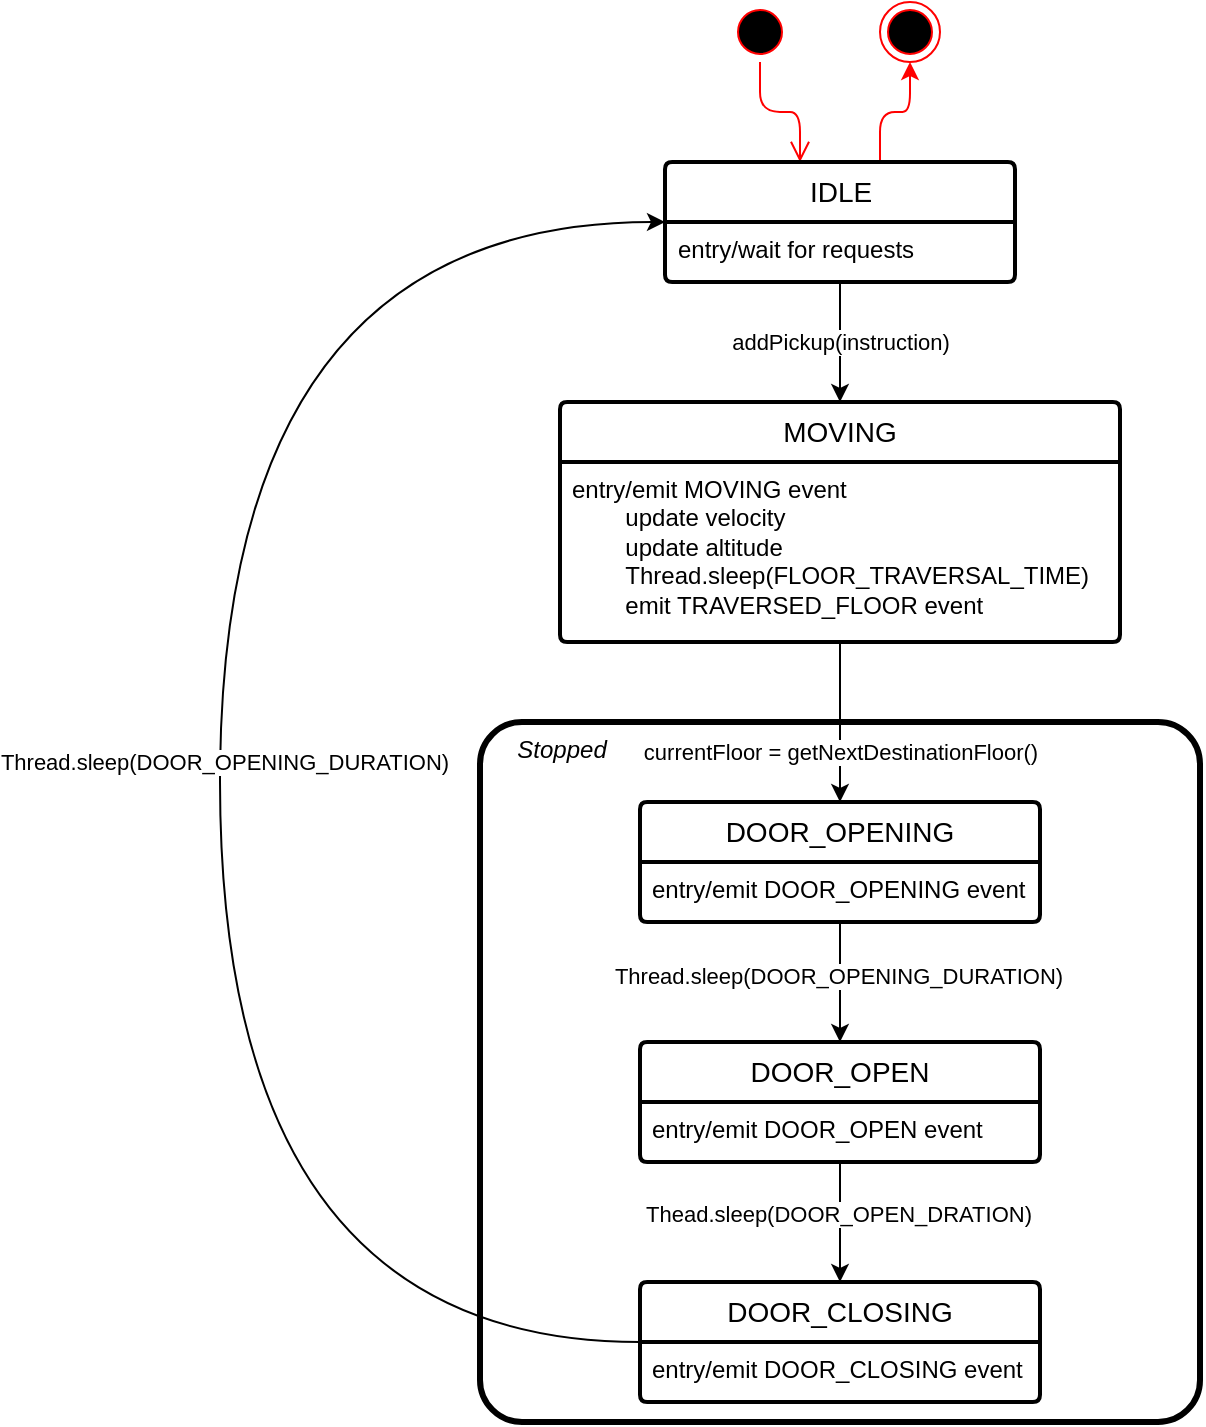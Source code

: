 <mxfile version="23.1.5" type="device" pages="3">
  <diagram name="elevator" id="lBbN2NCT0ZHPfkmmuD4z">
    <mxGraphModel dx="1195" dy="1097" grid="1" gridSize="10" guides="1" tooltips="1" connect="1" arrows="1" fold="1" page="0" pageScale="1" pageWidth="850" pageHeight="1100" math="0" shadow="0">
      <root>
        <mxCell id="0" />
        <mxCell id="1" parent="0" />
        <mxCell id="ehmHsF2NZX7fLAidSFRX-17" value="&amp;nbsp; &amp;nbsp; &amp;nbsp;Stopped" style="rounded=1;whiteSpace=wrap;html=1;fillColor=none;verticalAlign=top;align=left;strokeWidth=3;arcSize=6;fontStyle=2" parent="1" vertex="1">
          <mxGeometry x="240" y="320" width="360" height="350" as="geometry" />
        </mxCell>
        <mxCell id="ehmHsF2NZX7fLAidSFRX-35" style="edgeStyle=orthogonalEdgeStyle;rounded=1;orthogonalLoop=1;jettySize=auto;html=1;fontColor=#ff0000;labelBorderColor=none;strokeColor=#FF0000;curved=0;" parent="1" source="aI24Zmocai2TFtvmt02N-3" target="ehmHsF2NZX7fLAidSFRX-34" edge="1">
          <mxGeometry relative="1" as="geometry">
            <Array as="points">
              <mxPoint x="440" y="15" />
              <mxPoint x="455" y="15" />
            </Array>
            <mxPoint x="440" y="40" as="sourcePoint" />
          </mxGeometry>
        </mxCell>
        <mxCell id="ehmHsF2NZX7fLAidSFRX-32" value="" style="ellipse;html=1;shape=startState;fillColor=#000000;strokeColor=#ff0000;" parent="1" vertex="1">
          <mxGeometry x="365" y="-40" width="30" height="30" as="geometry" />
        </mxCell>
        <mxCell id="ehmHsF2NZX7fLAidSFRX-33" value="" style="edgeStyle=orthogonalEdgeStyle;html=1;verticalAlign=bottom;endArrow=open;endSize=8;strokeColor=#ff0000;rounded=1;curved=0;" parent="1" source="ehmHsF2NZX7fLAidSFRX-32" target="aI24Zmocai2TFtvmt02N-3" edge="1">
          <mxGeometry relative="1" as="geometry">
            <mxPoint x="400" y="40" as="targetPoint" />
            <Array as="points">
              <mxPoint x="380" y="15" />
              <mxPoint x="400" y="15" />
            </Array>
          </mxGeometry>
        </mxCell>
        <mxCell id="ehmHsF2NZX7fLAidSFRX-34" value="" style="ellipse;html=1;shape=endState;fillColor=#000000;strokeColor=#ff0000;" parent="1" vertex="1">
          <mxGeometry x="440" y="-40" width="30" height="30" as="geometry" />
        </mxCell>
        <mxCell id="aI24Zmocai2TFtvmt02N-24" style="edgeStyle=orthogonalEdgeStyle;rounded=0;orthogonalLoop=1;jettySize=auto;html=1;curved=1;" parent="1" source="aI24Zmocai2TFtvmt02N-1" target="aI24Zmocai2TFtvmt02N-3" edge="1">
          <mxGeometry relative="1" as="geometry">
            <mxPoint x="420" y="680" as="targetPoint" />
            <Array as="points">
              <mxPoint x="110" y="630" />
              <mxPoint x="110" y="70" />
            </Array>
          </mxGeometry>
        </mxCell>
        <mxCell id="aI24Zmocai2TFtvmt02N-26" value="Thread.sleep(DOOR_OPENING_DURATION)" style="edgeLabel;html=1;align=center;verticalAlign=middle;resizable=0;points=[];" parent="aI24Zmocai2TFtvmt02N-24" vertex="1" connectable="0">
          <mxGeometry x="-0.067" y="-2" relative="1" as="geometry">
            <mxPoint y="-37" as="offset" />
          </mxGeometry>
        </mxCell>
        <mxCell id="aI24Zmocai2TFtvmt02N-1" value="DOOR_CLOSING" style="swimlane;childLayout=stackLayout;horizontal=1;startSize=30;horizontalStack=0;rounded=1;fontSize=14;fontStyle=0;strokeWidth=2;resizeParent=0;resizeLast=1;shadow=0;dashed=0;align=center;arcSize=4;whiteSpace=wrap;html=1;" parent="1" vertex="1">
          <mxGeometry x="320" y="600" width="200" height="60" as="geometry" />
        </mxCell>
        <mxCell id="aI24Zmocai2TFtvmt02N-2" value="entry/emit DOOR_CLOSING event" style="align=left;strokeColor=none;fillColor=none;spacingLeft=4;fontSize=12;verticalAlign=top;resizable=0;rotatable=0;part=1;html=1;" parent="aI24Zmocai2TFtvmt02N-1" vertex="1">
          <mxGeometry y="30" width="200" height="30" as="geometry" />
        </mxCell>
        <mxCell id="aI24Zmocai2TFtvmt02N-15" style="edgeStyle=orthogonalEdgeStyle;rounded=0;orthogonalLoop=1;jettySize=auto;html=1;" parent="1" source="aI24Zmocai2TFtvmt02N-3" target="aI24Zmocai2TFtvmt02N-13" edge="1">
          <mxGeometry relative="1" as="geometry" />
        </mxCell>
        <mxCell id="aI24Zmocai2TFtvmt02N-17" value="addPickup(instruction)" style="edgeLabel;html=1;align=center;verticalAlign=middle;resizable=0;points=[];" parent="aI24Zmocai2TFtvmt02N-15" vertex="1" connectable="0">
          <mxGeometry x="-0.289" y="-1" relative="1" as="geometry">
            <mxPoint x="1" y="8" as="offset" />
          </mxGeometry>
        </mxCell>
        <mxCell id="aI24Zmocai2TFtvmt02N-3" value="IDLE" style="swimlane;childLayout=stackLayout;horizontal=1;startSize=30;horizontalStack=0;rounded=1;fontSize=14;fontStyle=0;strokeWidth=2;resizeParent=0;resizeLast=1;shadow=0;dashed=0;align=center;arcSize=4;whiteSpace=wrap;html=1;" parent="1" vertex="1">
          <mxGeometry x="332.5" y="40" width="175" height="60" as="geometry" />
        </mxCell>
        <mxCell id="aI24Zmocai2TFtvmt02N-4" value="entry/wait for requests" style="align=left;strokeColor=none;fillColor=none;spacingLeft=4;fontSize=12;verticalAlign=top;resizable=0;rotatable=0;part=1;html=1;" parent="aI24Zmocai2TFtvmt02N-3" vertex="1">
          <mxGeometry y="30" width="175" height="30" as="geometry" />
        </mxCell>
        <mxCell id="aI24Zmocai2TFtvmt02N-7" value="DOOR_OPENING" style="swimlane;childLayout=stackLayout;horizontal=1;startSize=30;horizontalStack=0;rounded=1;fontSize=14;fontStyle=0;strokeWidth=2;resizeParent=0;resizeLast=1;shadow=0;dashed=0;align=center;arcSize=4;whiteSpace=wrap;html=1;" parent="1" vertex="1">
          <mxGeometry x="320" y="360" width="200" height="60" as="geometry" />
        </mxCell>
        <mxCell id="aI24Zmocai2TFtvmt02N-8" value="entry/emit DOOR_OPENING event" style="align=left;strokeColor=none;fillColor=none;spacingLeft=4;fontSize=12;verticalAlign=top;resizable=0;rotatable=0;part=1;html=1;" parent="aI24Zmocai2TFtvmt02N-7" vertex="1">
          <mxGeometry y="30" width="200" height="30" as="geometry" />
        </mxCell>
        <mxCell id="aI24Zmocai2TFtvmt02N-23" style="edgeStyle=orthogonalEdgeStyle;rounded=0;orthogonalLoop=1;jettySize=auto;html=1;" parent="1" source="aI24Zmocai2TFtvmt02N-9" target="aI24Zmocai2TFtvmt02N-1" edge="1">
          <mxGeometry relative="1" as="geometry" />
        </mxCell>
        <mxCell id="aI24Zmocai2TFtvmt02N-25" value="Thead.sleep(DOOR_OPEN_DRATION)" style="edgeLabel;html=1;align=center;verticalAlign=middle;resizable=0;points=[];" parent="aI24Zmocai2TFtvmt02N-23" vertex="1" connectable="0">
          <mxGeometry x="-0.138" y="-1" relative="1" as="geometry">
            <mxPoint as="offset" />
          </mxGeometry>
        </mxCell>
        <mxCell id="aI24Zmocai2TFtvmt02N-9" value="DOOR_OPEN" style="swimlane;childLayout=stackLayout;horizontal=1;startSize=30;horizontalStack=0;rounded=1;fontSize=14;fontStyle=0;strokeWidth=2;resizeParent=0;resizeLast=1;shadow=0;dashed=0;align=center;arcSize=4;whiteSpace=wrap;html=1;" parent="1" vertex="1">
          <mxGeometry x="320" y="480" width="200" height="60" as="geometry" />
        </mxCell>
        <mxCell id="aI24Zmocai2TFtvmt02N-10" value="entry/emit DOOR_OPEN event" style="align=left;strokeColor=none;fillColor=none;spacingLeft=4;fontSize=12;verticalAlign=top;resizable=0;rotatable=0;part=1;html=1;" parent="aI24Zmocai2TFtvmt02N-9" vertex="1">
          <mxGeometry y="30" width="200" height="30" as="geometry" />
        </mxCell>
        <mxCell id="aI24Zmocai2TFtvmt02N-16" style="edgeStyle=orthogonalEdgeStyle;rounded=0;orthogonalLoop=1;jettySize=auto;html=1;" parent="1" source="aI24Zmocai2TFtvmt02N-13" target="aI24Zmocai2TFtvmt02N-7" edge="1">
          <mxGeometry relative="1" as="geometry" />
        </mxCell>
        <mxCell id="aI24Zmocai2TFtvmt02N-18" value="currentFloor = getNextDestinationFloor()" style="edgeLabel;html=1;align=center;verticalAlign=middle;resizable=0;points=[];" parent="aI24Zmocai2TFtvmt02N-16" vertex="1" connectable="0">
          <mxGeometry x="0.014" y="-2" relative="1" as="geometry">
            <mxPoint x="2" y="14" as="offset" />
          </mxGeometry>
        </mxCell>
        <mxCell id="aI24Zmocai2TFtvmt02N-13" value="MOVING" style="swimlane;childLayout=stackLayout;horizontal=1;startSize=30;horizontalStack=0;rounded=1;fontSize=14;fontStyle=0;strokeWidth=2;resizeParent=0;resizeLast=1;shadow=0;dashed=0;align=center;arcSize=4;whiteSpace=wrap;html=1;" parent="1" vertex="1">
          <mxGeometry x="280" y="160" width="280" height="120" as="geometry" />
        </mxCell>
        <mxCell id="aI24Zmocai2TFtvmt02N-14" value="entry/emit MOVING event&lt;br&gt;&lt;span style=&quot;white-space: pre;&quot;&gt;&#x9;&lt;/span&gt;update velocity&lt;br&gt;&lt;span style=&quot;white-space: pre;&quot;&gt;&#x9;&lt;/span&gt;update altitude&lt;br&gt;&lt;span style=&quot;white-space: pre;&quot;&gt;&#x9;&lt;/span&gt;Thread.sleep(FLOOR_TRAVERSAL_TIME)&lt;br&gt;&lt;span style=&quot;white-space: pre;&quot;&gt;&#x9;&lt;/span&gt;emit TRAVERSED_FLOOR event" style="align=left;strokeColor=none;fillColor=none;spacingLeft=4;fontSize=12;verticalAlign=top;resizable=0;rotatable=0;part=1;html=1;" parent="aI24Zmocai2TFtvmt02N-13" vertex="1">
          <mxGeometry y="30" width="280" height="90" as="geometry" />
        </mxCell>
        <mxCell id="aI24Zmocai2TFtvmt02N-20" style="edgeStyle=orthogonalEdgeStyle;rounded=0;orthogonalLoop=1;jettySize=auto;html=1;" parent="1" source="aI24Zmocai2TFtvmt02N-8" target="aI24Zmocai2TFtvmt02N-9" edge="1">
          <mxGeometry relative="1" as="geometry" />
        </mxCell>
        <mxCell id="aI24Zmocai2TFtvmt02N-21" value="Thread.sleep(DOOR_OPENING_DURATION)" style="edgeLabel;html=1;align=center;verticalAlign=middle;resizable=0;points=[];" parent="aI24Zmocai2TFtvmt02N-20" vertex="1" connectable="0">
          <mxGeometry x="-0.12" y="-1" relative="1" as="geometry">
            <mxPoint as="offset" />
          </mxGeometry>
        </mxCell>
      </root>
    </mxGraphModel>
  </diagram>
  <diagram id="32KdH0Y8XR8fStsFzuW6" name="scheduler">
    <mxGraphModel dx="676" dy="561" grid="1" gridSize="10" guides="1" tooltips="1" connect="1" arrows="1" fold="1" page="0" pageScale="1" pageWidth="850" pageHeight="1100" math="0" shadow="0">
      <root>
        <mxCell id="0" />
        <mxCell id="1" parent="0" />
        <mxCell id="Akgufc_Tfxxur5ABibUp-18" value="PROCESSING_ELEVATOR_REQUEST" style="swimlane;childLayout=stackLayout;horizontal=1;startSize=30;horizontalStack=0;rounded=1;fontSize=14;fontStyle=0;strokeWidth=2;resizeParent=0;resizeLast=1;shadow=0;dashed=0;align=center;arcSize=4;whiteSpace=wrap;html=1;movable=0;resizable=0;rotatable=0;deletable=0;editable=0;locked=1;connectable=0;" parent="1" vertex="1">
          <mxGeometry y="240" width="400" height="400" as="geometry" />
        </mxCell>
        <mxCell id="Akgufc_Tfxxur5ABibUp-19" value="entry/if event is arrived, then forward to the floor" style="align=left;strokeColor=none;fillColor=none;spacingLeft=4;fontSize=12;verticalAlign=top;resizable=0;rotatable=0;part=1;html=1;" parent="Akgufc_Tfxxur5ABibUp-18" vertex="1">
          <mxGeometry y="30" width="400" height="370" as="geometry" />
        </mxCell>
        <mxCell id="1dIYSxIruXnFwi-ifQKK-1" style="edgeStyle=orthogonalEdgeStyle;rounded=0;orthogonalLoop=1;jettySize=auto;html=1;fontColor=#ff0000;labelBorderColor=none;strokeColor=#FF0000;curved=1;" parent="1" source="Akgufc_Tfxxur5ABibUp-1" target="1dIYSxIruXnFwi-ifQKK-5" edge="1">
          <mxGeometry relative="1" as="geometry">
            <Array as="points">
              <mxPoint x="440" y="15" />
              <mxPoint x="455" y="15" />
            </Array>
            <mxPoint x="440" y="40" as="sourcePoint" />
          </mxGeometry>
        </mxCell>
        <mxCell id="1dIYSxIruXnFwi-ifQKK-3" value="" style="ellipse;html=1;shape=startState;fillColor=#000000;strokeColor=#ff0000;" parent="1" vertex="1">
          <mxGeometry x="365" y="-40" width="30" height="30" as="geometry" />
        </mxCell>
        <mxCell id="1dIYSxIruXnFwi-ifQKK-4" value="" style="edgeStyle=orthogonalEdgeStyle;html=1;verticalAlign=bottom;endArrow=classic;endSize=8;strokeColor=#ff0000;rounded=0;curved=1;endFill=1;" parent="1" source="1dIYSxIruXnFwi-ifQKK-3" target="Akgufc_Tfxxur5ABibUp-1" edge="1">
          <mxGeometry relative="1" as="geometry">
            <mxPoint x="400" y="40" as="targetPoint" />
            <Array as="points">
              <mxPoint x="380" y="15" />
              <mxPoint x="400" y="15" />
            </Array>
          </mxGeometry>
        </mxCell>
        <mxCell id="1dIYSxIruXnFwi-ifQKK-5" value="" style="ellipse;html=1;shape=endState;fillColor=#000000;strokeColor=#ff0000;" parent="1" vertex="1">
          <mxGeometry x="440" y="-40" width="30" height="30" as="geometry" />
        </mxCell>
        <mxCell id="EJc7qBy33nPL_txPVQXd-10" style="edgeStyle=none;shape=connector;rounded=0;orthogonalLoop=1;jettySize=auto;html=1;labelBackgroundColor=default;labelBorderColor=none;strokeColor=#F0F0F0;fontFamily=Helvetica;fontSize=11;fontColor=#FFFFFF;endArrow=classic;curved=1;" parent="1" source="Akgufc_Tfxxur5ABibUp-1" target="Akgufc_Tfxxur5ABibUp-10" edge="1">
          <mxGeometry relative="1" as="geometry">
            <mxPoint x="392.0" y="80" as="sourcePoint" />
            <mxPoint x="198" y="240" as="targetPoint" />
            <Array as="points">
              <mxPoint x="240" y="-40" />
            </Array>
          </mxGeometry>
        </mxCell>
        <mxCell id="EJc7qBy33nPL_txPVQXd-11" value="a fault is detected&lt;br&gt;&lt;br&gt;will expand on this in a later&lt;br&gt;iteration" style="edgeLabel;html=1;align=center;verticalAlign=middle;resizable=0;points=[];fontSize=11;fontFamily=Helvetica;fontColor=#FFFFFF;" parent="EJc7qBy33nPL_txPVQXd-10" vertex="1" connectable="0">
          <mxGeometry x="-0.237" y="-1" relative="1" as="geometry">
            <mxPoint x="-54" y="23" as="offset" />
          </mxGeometry>
        </mxCell>
        <mxCell id="STp9vBjx0nHEoD-6_MZX-2" style="edgeStyle=orthogonalEdgeStyle;rounded=0;orthogonalLoop=1;jettySize=auto;html=1;" edge="1" parent="1" source="Akgufc_Tfxxur5ABibUp-1" target="STp9vBjx0nHEoD-6_MZX-1">
          <mxGeometry relative="1" as="geometry" />
        </mxCell>
        <mxCell id="AhpT0wAIkRGcOp5t657z-22" value="get origin" style="edgeLabel;html=1;align=center;verticalAlign=middle;resizable=0;points=[];" vertex="1" connectable="0" parent="STp9vBjx0nHEoD-6_MZX-2">
          <mxGeometry x="-0.141" y="-1" relative="1" as="geometry">
            <mxPoint as="offset" />
          </mxGeometry>
        </mxCell>
        <mxCell id="Akgufc_Tfxxur5ABibUp-1" value="IDLE" style="swimlane;childLayout=stackLayout;horizontal=1;startSize=30;horizontalStack=0;rounded=1;fontSize=14;fontStyle=0;strokeWidth=2;resizeParent=0;resizeLast=1;shadow=0;dashed=0;align=center;arcSize=4;whiteSpace=wrap;html=1;" parent="1" vertex="1">
          <mxGeometry x="320" y="40" width="200" height="60" as="geometry" />
        </mxCell>
        <mxCell id="Akgufc_Tfxxur5ABibUp-2" value="entry/wait for requests" style="align=left;strokeColor=none;fillColor=none;spacingLeft=4;fontSize=12;verticalAlign=top;resizable=0;rotatable=0;part=1;html=1;" parent="Akgufc_Tfxxur5ABibUp-1" vertex="1">
          <mxGeometry y="30" width="200" height="30" as="geometry" />
        </mxCell>
        <mxCell id="Akgufc_Tfxxur5ABibUp-10" value="FAULT" style="swimlane;childLayout=stackLayout;horizontal=1;startSize=30;horizontalStack=0;rounded=1;fontSize=14;fontStyle=0;strokeWidth=2;resizeParent=0;resizeLast=1;shadow=0;dashed=0;align=center;arcSize=4;whiteSpace=wrap;html=1;" parent="1" vertex="1">
          <mxGeometry x="-80" width="120" height="60" as="geometry" />
        </mxCell>
        <mxCell id="Akgufc_Tfxxur5ABibUp-11" value="entry/none" style="align=left;strokeColor=none;fillColor=none;spacingLeft=4;fontSize=12;verticalAlign=top;resizable=0;rotatable=0;part=1;html=1;" parent="Akgufc_Tfxxur5ABibUp-10" vertex="1">
          <mxGeometry y="30" width="120" height="30" as="geometry" />
        </mxCell>
        <mxCell id="Akgufc_Tfxxur5ABibUp-14" value="PROCESSING_FLOOR_REQUEST" style="swimlane;childLayout=stackLayout;horizontal=1;startSize=30;horizontalStack=0;rounded=1;fontSize=14;fontStyle=0;strokeWidth=2;resizeParent=0;resizeLast=1;shadow=0;dashed=0;align=center;arcSize=4;whiteSpace=wrap;html=1;movable=0;resizable=0;rotatable=0;deletable=0;editable=0;locked=1;connectable=0;" parent="1" vertex="1">
          <mxGeometry x="440" y="240" width="400" height="400" as="geometry" />
        </mxCell>
        <mxCell id="AhpT0wAIkRGcOp5t657z-2" style="rounded=0;orthogonalLoop=1;jettySize=auto;html=1;exitX=0.896;exitY=0.001;exitDx=0;exitDy=0;exitPerimeter=0;curved=1;" edge="1" parent="1" source="Akgufc_Tfxxur5ABibUp-19" target="AhpT0wAIkRGcOp5t657z-4">
          <mxGeometry relative="1" as="geometry">
            <Array as="points">
              <mxPoint x="360" y="300" />
            </Array>
          </mxGeometry>
        </mxCell>
        <mxCell id="AhpT0wAIkRGcOp5t657z-5" value="get action" style="edgeLabel;html=1;align=center;verticalAlign=middle;resizable=0;points=[];" vertex="1" connectable="0" parent="AhpT0wAIkRGcOp5t657z-2">
          <mxGeometry x="0.47" y="3" relative="1" as="geometry">
            <mxPoint x="-19" y="-16" as="offset" />
          </mxGeometry>
        </mxCell>
        <mxCell id="JqKRDdSmMpEt6x9w4Sq9-3" value="PROCESSING_REGISTRATION" style="swimlane;childLayout=stackLayout;horizontal=1;startSize=30;horizontalStack=0;rounded=1;fontSize=14;fontStyle=0;strokeWidth=2;resizeParent=0;resizeLast=1;shadow=0;dashed=0;align=center;arcSize=4;whiteSpace=wrap;html=1;" vertex="1" parent="1">
          <mxGeometry x="270" y="720" width="320" height="150" as="geometry" />
        </mxCell>
        <mxCell id="JqKRDdSmMpEt6x9w4Sq9-4" value="entry/add node to the HashMap&lt;br&gt;&lt;br&gt;exit/send &quot;OK&quot;" style="align=left;strokeColor=none;fillColor=none;spacingLeft=4;fontSize=12;verticalAlign=top;resizable=0;rotatable=0;part=1;html=1;" vertex="1" parent="JqKRDdSmMpEt6x9w4Sq9-3">
          <mxGeometry y="30" width="320" height="120" as="geometry" />
        </mxCell>
        <mxCell id="JqKRDdSmMpEt6x9w4Sq9-5" value="ADD_INSTRUCTION" style="swimlane;childLayout=stackLayout;horizontal=1;startSize=30;horizontalStack=0;rounded=1;fontSize=14;fontStyle=0;strokeWidth=2;resizeParent=0;resizeLast=1;shadow=0;dashed=0;align=center;arcSize=4;whiteSpace=wrap;html=1;" vertex="1" parent="1">
          <mxGeometry x="480" y="440" width="320" height="150" as="geometry" />
        </mxCell>
        <mxCell id="JqKRDdSmMpEt6x9w4Sq9-6" value="entry/find elevator with the highest pickup priority&lt;br&gt;&#x9;&lt;span style=&quot;white-space: pre;&quot;&gt;&#x9;&lt;/span&gt;add pickup to the elevator with the highest&lt;br&gt;&lt;span style=&quot;background-color: initial;&quot;&gt;&lt;span style=&quot;white-space: pre;&quot;&gt;&#x9;&lt;/span&gt;pickup priority&lt;/span&gt;&lt;br&gt;&lt;br&gt;exit/send &quot;OK&quot;" style="align=left;strokeColor=none;fillColor=none;spacingLeft=4;fontSize=12;verticalAlign=top;resizable=0;rotatable=0;part=1;html=1;" vertex="1" parent="JqKRDdSmMpEt6x9w4Sq9-5">
          <mxGeometry y="30" width="320" height="120" as="geometry" />
        </mxCell>
        <mxCell id="AhpT0wAIkRGcOp5t657z-16" style="rounded=0;orthogonalLoop=1;jettySize=auto;html=1;edgeStyle=orthogonalEdgeStyle;curved=1;" edge="1" parent="1" source="JqKRDdSmMpEt6x9w4Sq9-9" target="Akgufc_Tfxxur5ABibUp-1">
          <mxGeometry relative="1" as="geometry">
            <Array as="points">
              <mxPoint x="-40" y="510" />
              <mxPoint x="-40" y="70" />
            </Array>
          </mxGeometry>
        </mxCell>
        <mxCell id="JqKRDdSmMpEt6x9w4Sq9-9" value="FORWARD_EVENT" style="swimlane;childLayout=stackLayout;horizontal=1;startSize=30;horizontalStack=0;rounded=1;fontSize=14;fontStyle=0;strokeWidth=2;resizeParent=0;resizeLast=1;shadow=0;dashed=0;align=center;arcSize=4;whiteSpace=wrap;html=1;" vertex="1" parent="1">
          <mxGeometry x="80" y="440" width="200" height="120" as="geometry" />
        </mxCell>
        <mxCell id="JqKRDdSmMpEt6x9w4Sq9-10" value="entry/forward to the floor" style="align=left;strokeColor=none;fillColor=none;spacingLeft=4;fontSize=12;verticalAlign=top;resizable=0;rotatable=0;part=1;html=1;" vertex="1" parent="JqKRDdSmMpEt6x9w4Sq9-9">
          <mxGeometry y="30" width="200" height="90" as="geometry" />
        </mxCell>
        <mxCell id="STp9vBjx0nHEoD-6_MZX-4" style="edgeStyle=orthogonalEdgeStyle;rounded=0;orthogonalLoop=1;jettySize=auto;html=1;curved=1;" edge="1" parent="1" source="STp9vBjx0nHEoD-6_MZX-1" target="Akgufc_Tfxxur5ABibUp-18">
          <mxGeometry relative="1" as="geometry">
            <Array as="points">
              <mxPoint x="240" y="180" />
            </Array>
          </mxGeometry>
        </mxCell>
        <mxCell id="STp9vBjx0nHEoD-6_MZX-5" value="[origin=&quot;elevator&quot;]" style="edgeLabel;html=1;align=center;verticalAlign=middle;resizable=0;points=[];" vertex="1" connectable="0" parent="STp9vBjx0nHEoD-6_MZX-4">
          <mxGeometry x="-0.071" y="5" relative="1" as="geometry">
            <mxPoint x="-5" y="5" as="offset" />
          </mxGeometry>
        </mxCell>
        <mxCell id="STp9vBjx0nHEoD-6_MZX-8" style="edgeStyle=orthogonalEdgeStyle;rounded=0;orthogonalLoop=1;jettySize=auto;html=1;curved=1;" edge="1" parent="1" source="STp9vBjx0nHEoD-6_MZX-1" target="Akgufc_Tfxxur5ABibUp-14">
          <mxGeometry relative="1" as="geometry">
            <Array as="points">
              <mxPoint x="600" y="180" />
            </Array>
          </mxGeometry>
        </mxCell>
        <mxCell id="STp9vBjx0nHEoD-6_MZX-10" value="[origin=&quot;floor&quot;]" style="edgeLabel;html=1;align=center;verticalAlign=middle;resizable=0;points=[];" vertex="1" connectable="0" parent="STp9vBjx0nHEoD-6_MZX-8">
          <mxGeometry x="-0.075" y="-9" relative="1" as="geometry">
            <mxPoint as="offset" />
          </mxGeometry>
        </mxCell>
        <mxCell id="STp9vBjx0nHEoD-6_MZX-1" value="" style="ellipse;whiteSpace=wrap;html=1;aspect=fixed;" vertex="1" parent="1">
          <mxGeometry x="400" y="160" width="40" height="40" as="geometry" />
        </mxCell>
        <mxCell id="AhpT0wAIkRGcOp5t657z-6" style="rounded=0;orthogonalLoop=1;jettySize=auto;html=1;strokeColor=default;edgeStyle=orthogonalEdgeStyle;curved=1;" edge="1" parent="1" source="AhpT0wAIkRGcOp5t657z-4" target="JqKRDdSmMpEt6x9w4Sq9-9">
          <mxGeometry relative="1" as="geometry" />
        </mxCell>
        <mxCell id="AhpT0wAIkRGcOp5t657z-7" value="[action=&quot;event&quot;]" style="edgeLabel;html=1;align=center;verticalAlign=middle;resizable=0;points=[];" vertex="1" connectable="0" parent="AhpT0wAIkRGcOp5t657z-6">
          <mxGeometry x="-0.049" y="2" relative="1" as="geometry">
            <mxPoint x="-28" y="53" as="offset" />
          </mxGeometry>
        </mxCell>
        <mxCell id="AhpT0wAIkRGcOp5t657z-19" style="rounded=0;orthogonalLoop=1;jettySize=auto;html=1;curved=1;entryX=0.159;entryY=-0.002;entryDx=0;entryDy=0;entryPerimeter=0;" edge="1" parent="1" source="AhpT0wAIkRGcOp5t657z-4" target="JqKRDdSmMpEt6x9w4Sq9-3">
          <mxGeometry relative="1" as="geometry">
            <Array as="points">
              <mxPoint x="290" y="520" />
            </Array>
          </mxGeometry>
        </mxCell>
        <mxCell id="AhpT0wAIkRGcOp5t657z-21" value="[action=&quot;register&quot;]" style="edgeLabel;html=1;align=center;verticalAlign=middle;resizable=0;points=[];" vertex="1" connectable="0" parent="AhpT0wAIkRGcOp5t657z-19">
          <mxGeometry x="-0.903" relative="1" as="geometry">
            <mxPoint as="offset" />
          </mxGeometry>
        </mxCell>
        <mxCell id="AhpT0wAIkRGcOp5t657z-4" value="" style="ellipse;whiteSpace=wrap;html=1;aspect=fixed;" vertex="1" parent="1">
          <mxGeometry x="325" y="320" width="40" height="40" as="geometry" />
        </mxCell>
        <mxCell id="AhpT0wAIkRGcOp5t657z-10" style="rounded=0;orthogonalLoop=1;jettySize=auto;html=1;curved=1;" edge="1" parent="1" target="AhpT0wAIkRGcOp5t657z-12">
          <mxGeometry relative="1" as="geometry">
            <mxPoint x="480" y="270" as="sourcePoint" />
            <Array as="points">
              <mxPoint x="480" y="300" />
            </Array>
          </mxGeometry>
        </mxCell>
        <mxCell id="AhpT0wAIkRGcOp5t657z-11" value="get action" style="edgeLabel;html=1;align=center;verticalAlign=middle;resizable=0;points=[];" vertex="1" connectable="0" parent="AhpT0wAIkRGcOp5t657z-10">
          <mxGeometry x="0.47" y="3" relative="1" as="geometry">
            <mxPoint x="3" y="-17" as="offset" />
          </mxGeometry>
        </mxCell>
        <mxCell id="AhpT0wAIkRGcOp5t657z-18" style="rounded=0;orthogonalLoop=1;jettySize=auto;html=1;curved=1;entryX=0.781;entryY=-0.006;entryDx=0;entryDy=0;entryPerimeter=0;" edge="1" parent="1" source="AhpT0wAIkRGcOp5t657z-12" target="JqKRDdSmMpEt6x9w4Sq9-3">
          <mxGeometry relative="1" as="geometry">
            <Array as="points">
              <mxPoint x="410" y="500" />
            </Array>
          </mxGeometry>
        </mxCell>
        <mxCell id="AhpT0wAIkRGcOp5t657z-20" value="[action=&quot;register&quot;]" style="edgeLabel;html=1;align=center;verticalAlign=middle;resizable=0;points=[];" vertex="1" connectable="0" parent="AhpT0wAIkRGcOp5t657z-18">
          <mxGeometry x="-0.859" y="3" relative="1" as="geometry">
            <mxPoint x="11" y="-14" as="offset" />
          </mxGeometry>
        </mxCell>
        <mxCell id="AhpT0wAIkRGcOp5t657z-12" value="" style="ellipse;whiteSpace=wrap;html=1;aspect=fixed;" vertex="1" parent="1">
          <mxGeometry x="480" y="320" width="40" height="40" as="geometry" />
        </mxCell>
        <mxCell id="AhpT0wAIkRGcOp5t657z-13" style="rounded=0;orthogonalLoop=1;jettySize=auto;html=1;strokeColor=default;edgeStyle=orthogonalEdgeStyle;curved=1;" edge="1" parent="1" source="AhpT0wAIkRGcOp5t657z-12" target="JqKRDdSmMpEt6x9w4Sq9-5">
          <mxGeometry relative="1" as="geometry">
            <mxPoint x="661.5" y="376" as="sourcePoint" />
            <mxPoint x="578.5" y="460" as="targetPoint" />
            <Array as="points">
              <mxPoint x="640" y="340" />
            </Array>
          </mxGeometry>
        </mxCell>
        <mxCell id="AhpT0wAIkRGcOp5t657z-14" value="[action=&quot;addInstruction&quot;]" style="edgeLabel;html=1;align=center;verticalAlign=middle;resizable=0;points=[];" vertex="1" connectable="0" parent="AhpT0wAIkRGcOp5t657z-13">
          <mxGeometry x="-0.049" y="2" relative="1" as="geometry">
            <mxPoint x="15" y="62" as="offset" />
          </mxGeometry>
        </mxCell>
        <mxCell id="AhpT0wAIkRGcOp5t657z-17" style="edgeStyle=orthogonalEdgeStyle;rounded=0;orthogonalLoop=1;jettySize=auto;html=1;strokeColor=default;align=center;verticalAlign=middle;fontFamily=Helvetica;fontSize=11;fontColor=default;labelBackgroundColor=default;endArrow=classic;curved=1;" edge="1" parent="1" source="JqKRDdSmMpEt6x9w4Sq9-6" target="Akgufc_Tfxxur5ABibUp-1">
          <mxGeometry relative="1" as="geometry">
            <Array as="points">
              <mxPoint x="880" y="520" />
              <mxPoint x="880" y="70" />
            </Array>
          </mxGeometry>
        </mxCell>
      </root>
    </mxGraphModel>
  </diagram>
  <diagram id="BV79CowOddUB5Xt_kcp0" name="elevator-comm">
    <mxGraphModel dx="2049" dy="1594" grid="1" gridSize="10" guides="1" tooltips="1" connect="1" arrows="1" fold="1" page="0" pageScale="1" pageWidth="827" pageHeight="1169" math="0" shadow="0">
      <root>
        <mxCell id="0" />
        <mxCell id="1" parent="0" />
        <mxCell id="TdfCkfKWSrEkU340M3nH-22" value="PROCESSING" style="swimlane;childLayout=stackLayout;horizontal=1;startSize=30;horizontalStack=0;rounded=1;fontSize=14;fontStyle=0;strokeWidth=2;resizeParent=0;resizeLast=1;shadow=0;dashed=0;align=center;arcSize=4;whiteSpace=wrap;html=1;movable=1;resizable=1;rotatable=1;deletable=1;editable=1;locked=0;connectable=1;" vertex="1" parent="1">
          <mxGeometry x="200" y="160" width="440" height="420" as="geometry" />
        </mxCell>
        <mxCell id="TdfCkfKWSrEkU340M3nH-2" style="edgeStyle=orthogonalEdgeStyle;rounded=1;orthogonalLoop=1;jettySize=auto;html=1;fontColor=#ff0000;labelBorderColor=none;strokeColor=#FF0000;curved=0;" edge="1" parent="1" source="TdfCkfKWSrEkU340M3nH-12" target="TdfCkfKWSrEkU340M3nH-5">
          <mxGeometry relative="1" as="geometry">
            <Array as="points">
              <mxPoint x="440" y="15" />
              <mxPoint x="455" y="15" />
            </Array>
            <mxPoint x="440" y="40" as="sourcePoint" />
          </mxGeometry>
        </mxCell>
        <mxCell id="TdfCkfKWSrEkU340M3nH-3" value="" style="ellipse;html=1;shape=startState;fillColor=#000000;strokeColor=#ff0000;" vertex="1" parent="1">
          <mxGeometry x="365" y="-40" width="30" height="30" as="geometry" />
        </mxCell>
        <mxCell id="TdfCkfKWSrEkU340M3nH-4" value="" style="edgeStyle=orthogonalEdgeStyle;html=1;verticalAlign=bottom;endArrow=open;endSize=8;strokeColor=#ff0000;rounded=1;curved=0;" edge="1" parent="1" source="TdfCkfKWSrEkU340M3nH-3" target="TdfCkfKWSrEkU340M3nH-12">
          <mxGeometry relative="1" as="geometry">
            <mxPoint x="400" y="40" as="targetPoint" />
            <Array as="points">
              <mxPoint x="380" y="15" />
              <mxPoint x="400" y="15" />
            </Array>
          </mxGeometry>
        </mxCell>
        <mxCell id="TdfCkfKWSrEkU340M3nH-5" value="" style="ellipse;html=1;shape=endState;fillColor=#000000;strokeColor=#ff0000;" vertex="1" parent="1">
          <mxGeometry x="440" y="-40" width="30" height="30" as="geometry" />
        </mxCell>
        <mxCell id="TdfCkfKWSrEkU340M3nH-10" style="edgeStyle=orthogonalEdgeStyle;rounded=0;orthogonalLoop=1;jettySize=auto;html=1;" edge="1" parent="1" source="TdfCkfKWSrEkU340M3nH-12" target="TdfCkfKWSrEkU340M3nH-22">
          <mxGeometry relative="1" as="geometry" />
        </mxCell>
        <mxCell id="TdfCkfKWSrEkU340M3nH-11" value="receives a packet" style="edgeLabel;html=1;align=center;verticalAlign=middle;resizable=0;points=[];" vertex="1" connectable="0" parent="TdfCkfKWSrEkU340M3nH-10">
          <mxGeometry x="-0.289" y="-1" relative="1" as="geometry">
            <mxPoint x="1" y="8" as="offset" />
          </mxGeometry>
        </mxCell>
        <mxCell id="TdfCkfKWSrEkU340M3nH-12" value="IDLE" style="swimlane;childLayout=stackLayout;horizontal=1;startSize=30;horizontalStack=0;rounded=1;fontSize=14;fontStyle=0;strokeWidth=2;resizeParent=0;resizeLast=1;shadow=0;dashed=0;align=center;arcSize=4;whiteSpace=wrap;html=1;" vertex="1" parent="1">
          <mxGeometry x="320" y="40" width="200" height="60" as="geometry" />
        </mxCell>
        <mxCell id="TdfCkfKWSrEkU340M3nH-13" value="/entry wait for packets" style="align=left;strokeColor=none;fillColor=none;spacingLeft=4;fontSize=12;verticalAlign=top;resizable=0;rotatable=0;part=1;html=1;" vertex="1" parent="TdfCkfKWSrEkU340M3nH-12">
          <mxGeometry y="30" width="200" height="30" as="geometry" />
        </mxCell>
        <mxCell id="cXUqZngbcJOfWjv3qX0--1" style="edgeStyle=orthogonalEdgeStyle;rounded=0;orthogonalLoop=1;jettySize=auto;html=1;curved=1;" edge="1" parent="1" source="TdfCkfKWSrEkU340M3nH-26" target="TdfCkfKWSrEkU340M3nH-12">
          <mxGeometry relative="1" as="geometry">
            <Array as="points">
              <mxPoint x="160" y="390" />
              <mxPoint x="160" y="70" />
            </Array>
          </mxGeometry>
        </mxCell>
        <mxCell id="TdfCkfKWSrEkU340M3nH-26" value="PROCESSING_GET_PICKUP_INDEX" style="swimlane;childLayout=stackLayout;horizontal=1;startSize=30;horizontalStack=0;rounded=1;fontSize=14;fontStyle=0;strokeWidth=2;resizeParent=0;resizeLast=1;shadow=0;dashed=0;align=center;arcSize=4;whiteSpace=wrap;html=1;" vertex="1" parent="1">
          <mxGeometry x="230" y="340" width="281" height="100" as="geometry" />
        </mxCell>
        <mxCell id="TdfCkfKWSrEkU340M3nH-27" value="entry/getPickupIndex(instruction)&lt;br&gt;&lt;br&gt;exit/return 0" style="align=left;strokeColor=none;fillColor=none;spacingLeft=4;fontSize=12;verticalAlign=top;resizable=0;rotatable=0;part=1;html=1;" vertex="1" parent="TdfCkfKWSrEkU340M3nH-26">
          <mxGeometry y="30" width="281" height="70" as="geometry" />
        </mxCell>
        <mxCell id="cXUqZngbcJOfWjv3qX0--2" style="edgeStyle=orthogonalEdgeStyle;rounded=0;orthogonalLoop=1;jettySize=auto;html=1;curved=1;" edge="1" parent="1" source="TdfCkfKWSrEkU340M3nH-28" target="TdfCkfKWSrEkU340M3nH-12">
          <mxGeometry relative="1" as="geometry">
            <Array as="points">
              <mxPoint x="680" y="510" />
              <mxPoint x="680" y="70" />
            </Array>
          </mxGeometry>
        </mxCell>
        <mxCell id="TdfCkfKWSrEkU340M3nH-28" value="PROCESSING_ADD_PICKUP" style="swimlane;childLayout=stackLayout;horizontal=1;startSize=30;horizontalStack=0;rounded=1;fontSize=14;fontStyle=0;strokeWidth=2;resizeParent=0;resizeLast=1;shadow=0;dashed=0;align=center;arcSize=4;whiteSpace=wrap;html=1;" vertex="1" parent="1">
          <mxGeometry x="380" y="460" width="241" height="100" as="geometry" />
        </mxCell>
        <mxCell id="TdfCkfKWSrEkU340M3nH-29" value="entry/addPickup(instruction)&lt;br&gt;&lt;br&gt;exit/return" style="align=left;strokeColor=none;fillColor=none;spacingLeft=4;fontSize=12;verticalAlign=top;resizable=0;rotatable=0;part=1;html=1;" vertex="1" parent="TdfCkfKWSrEkU340M3nH-28">
          <mxGeometry y="30" width="241" height="70" as="geometry" />
        </mxCell>
        <mxCell id="O2hI7iNnBpDqyKFzCkOK-4" style="edgeStyle=orthogonalEdgeStyle;rounded=0;orthogonalLoop=1;jettySize=auto;html=1;curved=1;" edge="1" parent="1" source="O2hI7iNnBpDqyKFzCkOK-1" target="TdfCkfKWSrEkU340M3nH-26">
          <mxGeometry relative="1" as="geometry">
            <Array as="points">
              <mxPoint x="320" y="260" />
            </Array>
          </mxGeometry>
        </mxCell>
        <mxCell id="O2hI7iNnBpDqyKFzCkOK-5" value="[action=&quot;getPickupIndex&quot;]" style="edgeLabel;html=1;align=center;verticalAlign=middle;resizable=0;points=[];" vertex="1" connectable="0" parent="O2hI7iNnBpDqyKFzCkOK-4">
          <mxGeometry x="0.282" y="15" relative="1" as="geometry">
            <mxPoint as="offset" />
          </mxGeometry>
        </mxCell>
        <mxCell id="O2hI7iNnBpDqyKFzCkOK-6" style="edgeStyle=orthogonalEdgeStyle;rounded=0;orthogonalLoop=1;jettySize=auto;html=1;curved=1;" edge="1" parent="1" source="O2hI7iNnBpDqyKFzCkOK-1" target="TdfCkfKWSrEkU340M3nH-28">
          <mxGeometry relative="1" as="geometry">
            <Array as="points">
              <mxPoint x="560" y="260" />
            </Array>
          </mxGeometry>
        </mxCell>
        <mxCell id="O2hI7iNnBpDqyKFzCkOK-7" value="[action=&quot;addPickup&quot;]" style="edgeLabel;html=1;align=center;verticalAlign=middle;resizable=0;points=[];" vertex="1" connectable="0" parent="O2hI7iNnBpDqyKFzCkOK-6">
          <mxGeometry x="0.237" y="-15" relative="1" as="geometry">
            <mxPoint x="-15" y="-38" as="offset" />
          </mxGeometry>
        </mxCell>
        <mxCell id="O2hI7iNnBpDqyKFzCkOK-1" value="" style="ellipse;whiteSpace=wrap;html=1;aspect=fixed;" vertex="1" parent="1">
          <mxGeometry x="400" y="240" width="40" height="40" as="geometry" />
        </mxCell>
        <mxCell id="O2hI7iNnBpDqyKFzCkOK-2" style="edgeStyle=orthogonalEdgeStyle;rounded=0;orthogonalLoop=1;jettySize=auto;html=1;" edge="1" parent="1" target="O2hI7iNnBpDqyKFzCkOK-1">
          <mxGeometry relative="1" as="geometry">
            <mxPoint x="420" y="190" as="sourcePoint" />
            <mxPoint x="540" y="280" as="targetPoint" />
            <Array as="points">
              <mxPoint x="420" y="262" />
              <mxPoint x="415" y="262" />
            </Array>
          </mxGeometry>
        </mxCell>
        <mxCell id="O2hI7iNnBpDqyKFzCkOK-3" value="get action" style="edgeLabel;html=1;align=center;verticalAlign=middle;resizable=0;points=[];" vertex="1" connectable="0" parent="O2hI7iNnBpDqyKFzCkOK-2">
          <mxGeometry x="-0.289" y="-1" relative="1" as="geometry">
            <mxPoint x="5" y="1" as="offset" />
          </mxGeometry>
        </mxCell>
      </root>
    </mxGraphModel>
  </diagram>
</mxfile>
